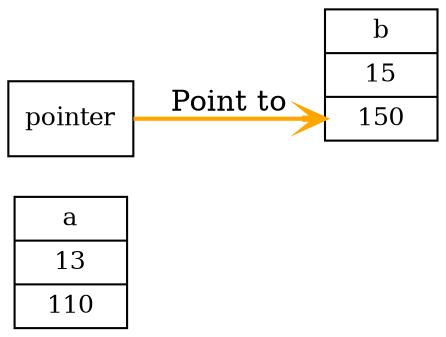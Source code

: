 
digraph{
     node [ shape=record, fontsize=12];
     rankdir=LR;
     a [

        label="a|13|<ada> 110";
     ];

     b [

        label="b|15|<adb> 150";
     ];
     pointer [
     label="<pt> pointer"
     ];

     pointer:pt -> b:adb [label="Point to", color=orange
     arrowhead=open penwidth=2 ]

         
}
